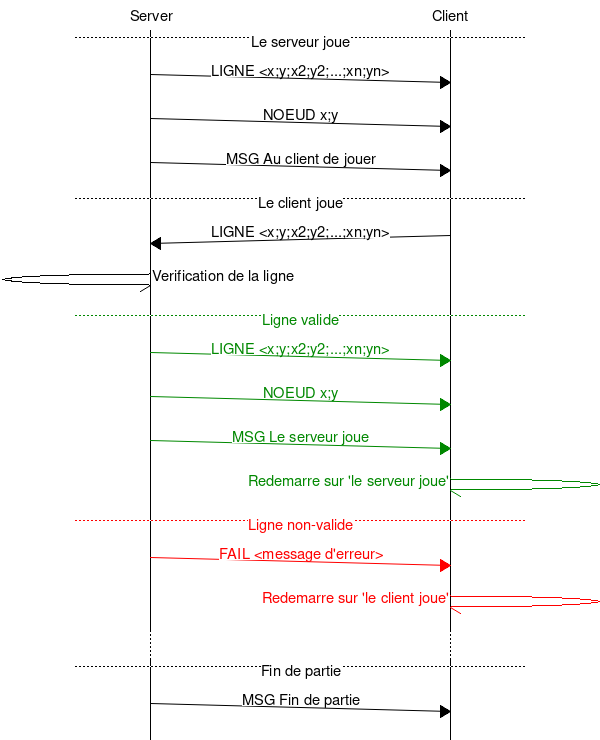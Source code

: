 msc {
	arcgradient = 8;

	a [label="Server"], b [label="Client"];

	--- [label="Le serveur joue"];
	a=>b [label="LIGNE <x;y;x2;y2;...;xn;yn>"];
	a=>b [label="NOEUD x;y"];
	a=>b [label="MSG Au client de jouer"];

	--- [label="Le client joue"];
	b=>a [label="LIGNE <x;y;x2;y2;...;xn;yn>"];
	a->a [label="Verification de la ligne"];

	# si c'est bon
	--- [label="Ligne valide", linecolor="#008800", textcolor="#008800"];
	a=>b [label="LIGNE <x;y;x2;y2;...;xn;yn>", linecolor="#008800", textcolor="#008800"];
	a=>b [label="NOEUD x;y", linecolor="#008800", textcolor="#008800"];
	a=>b [label="MSG Le serveur joue", linecolor="#008800", textcolor="#008800"];
	b->b [label="Redemarre sur 'le serveur joue'", linecolor="#008800", textcolor="#008800"];

	# si ca fail
	--- [label="Ligne non-valide", textcolor="red", linecolor="red"];
	a=>b [label="FAIL <message d'erreur>", textcolor="red", linecolor="red"];
	b->b [label="Redemarre sur 'le client joue'", textcolor="red", linecolor="red"];

	...;

	--- [label="Fin de partie"];
	a=>b [label="MSG Fin de partie"];
}
